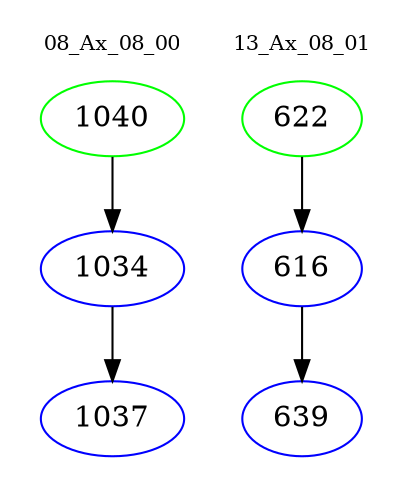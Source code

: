 digraph{
subgraph cluster_0 {
color = white
label = "08_Ax_08_00";
fontsize=10;
T0_1040 [label="1040", color="green"]
T0_1040 -> T0_1034 [color="black"]
T0_1034 [label="1034", color="blue"]
T0_1034 -> T0_1037 [color="black"]
T0_1037 [label="1037", color="blue"]
}
subgraph cluster_1 {
color = white
label = "13_Ax_08_01";
fontsize=10;
T1_622 [label="622", color="green"]
T1_622 -> T1_616 [color="black"]
T1_616 [label="616", color="blue"]
T1_616 -> T1_639 [color="black"]
T1_639 [label="639", color="blue"]
}
}
